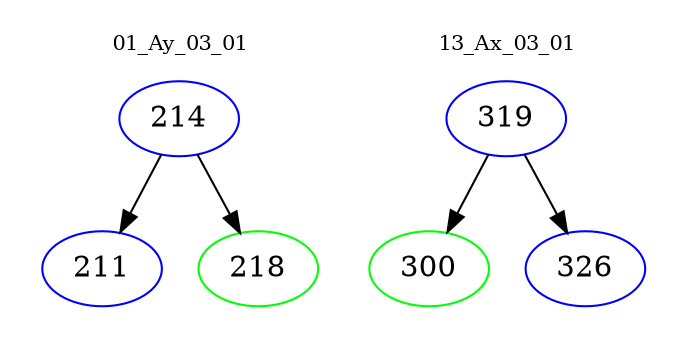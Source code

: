 digraph{
subgraph cluster_0 {
color = white
label = "01_Ay_03_01";
fontsize=10;
T0_214 [label="214", color="blue"]
T0_214 -> T0_211 [color="black"]
T0_211 [label="211", color="blue"]
T0_214 -> T0_218 [color="black"]
T0_218 [label="218", color="green"]
}
subgraph cluster_1 {
color = white
label = "13_Ax_03_01";
fontsize=10;
T1_319 [label="319", color="blue"]
T1_319 -> T1_300 [color="black"]
T1_300 [label="300", color="green"]
T1_319 -> T1_326 [color="black"]
T1_326 [label="326", color="blue"]
}
}
